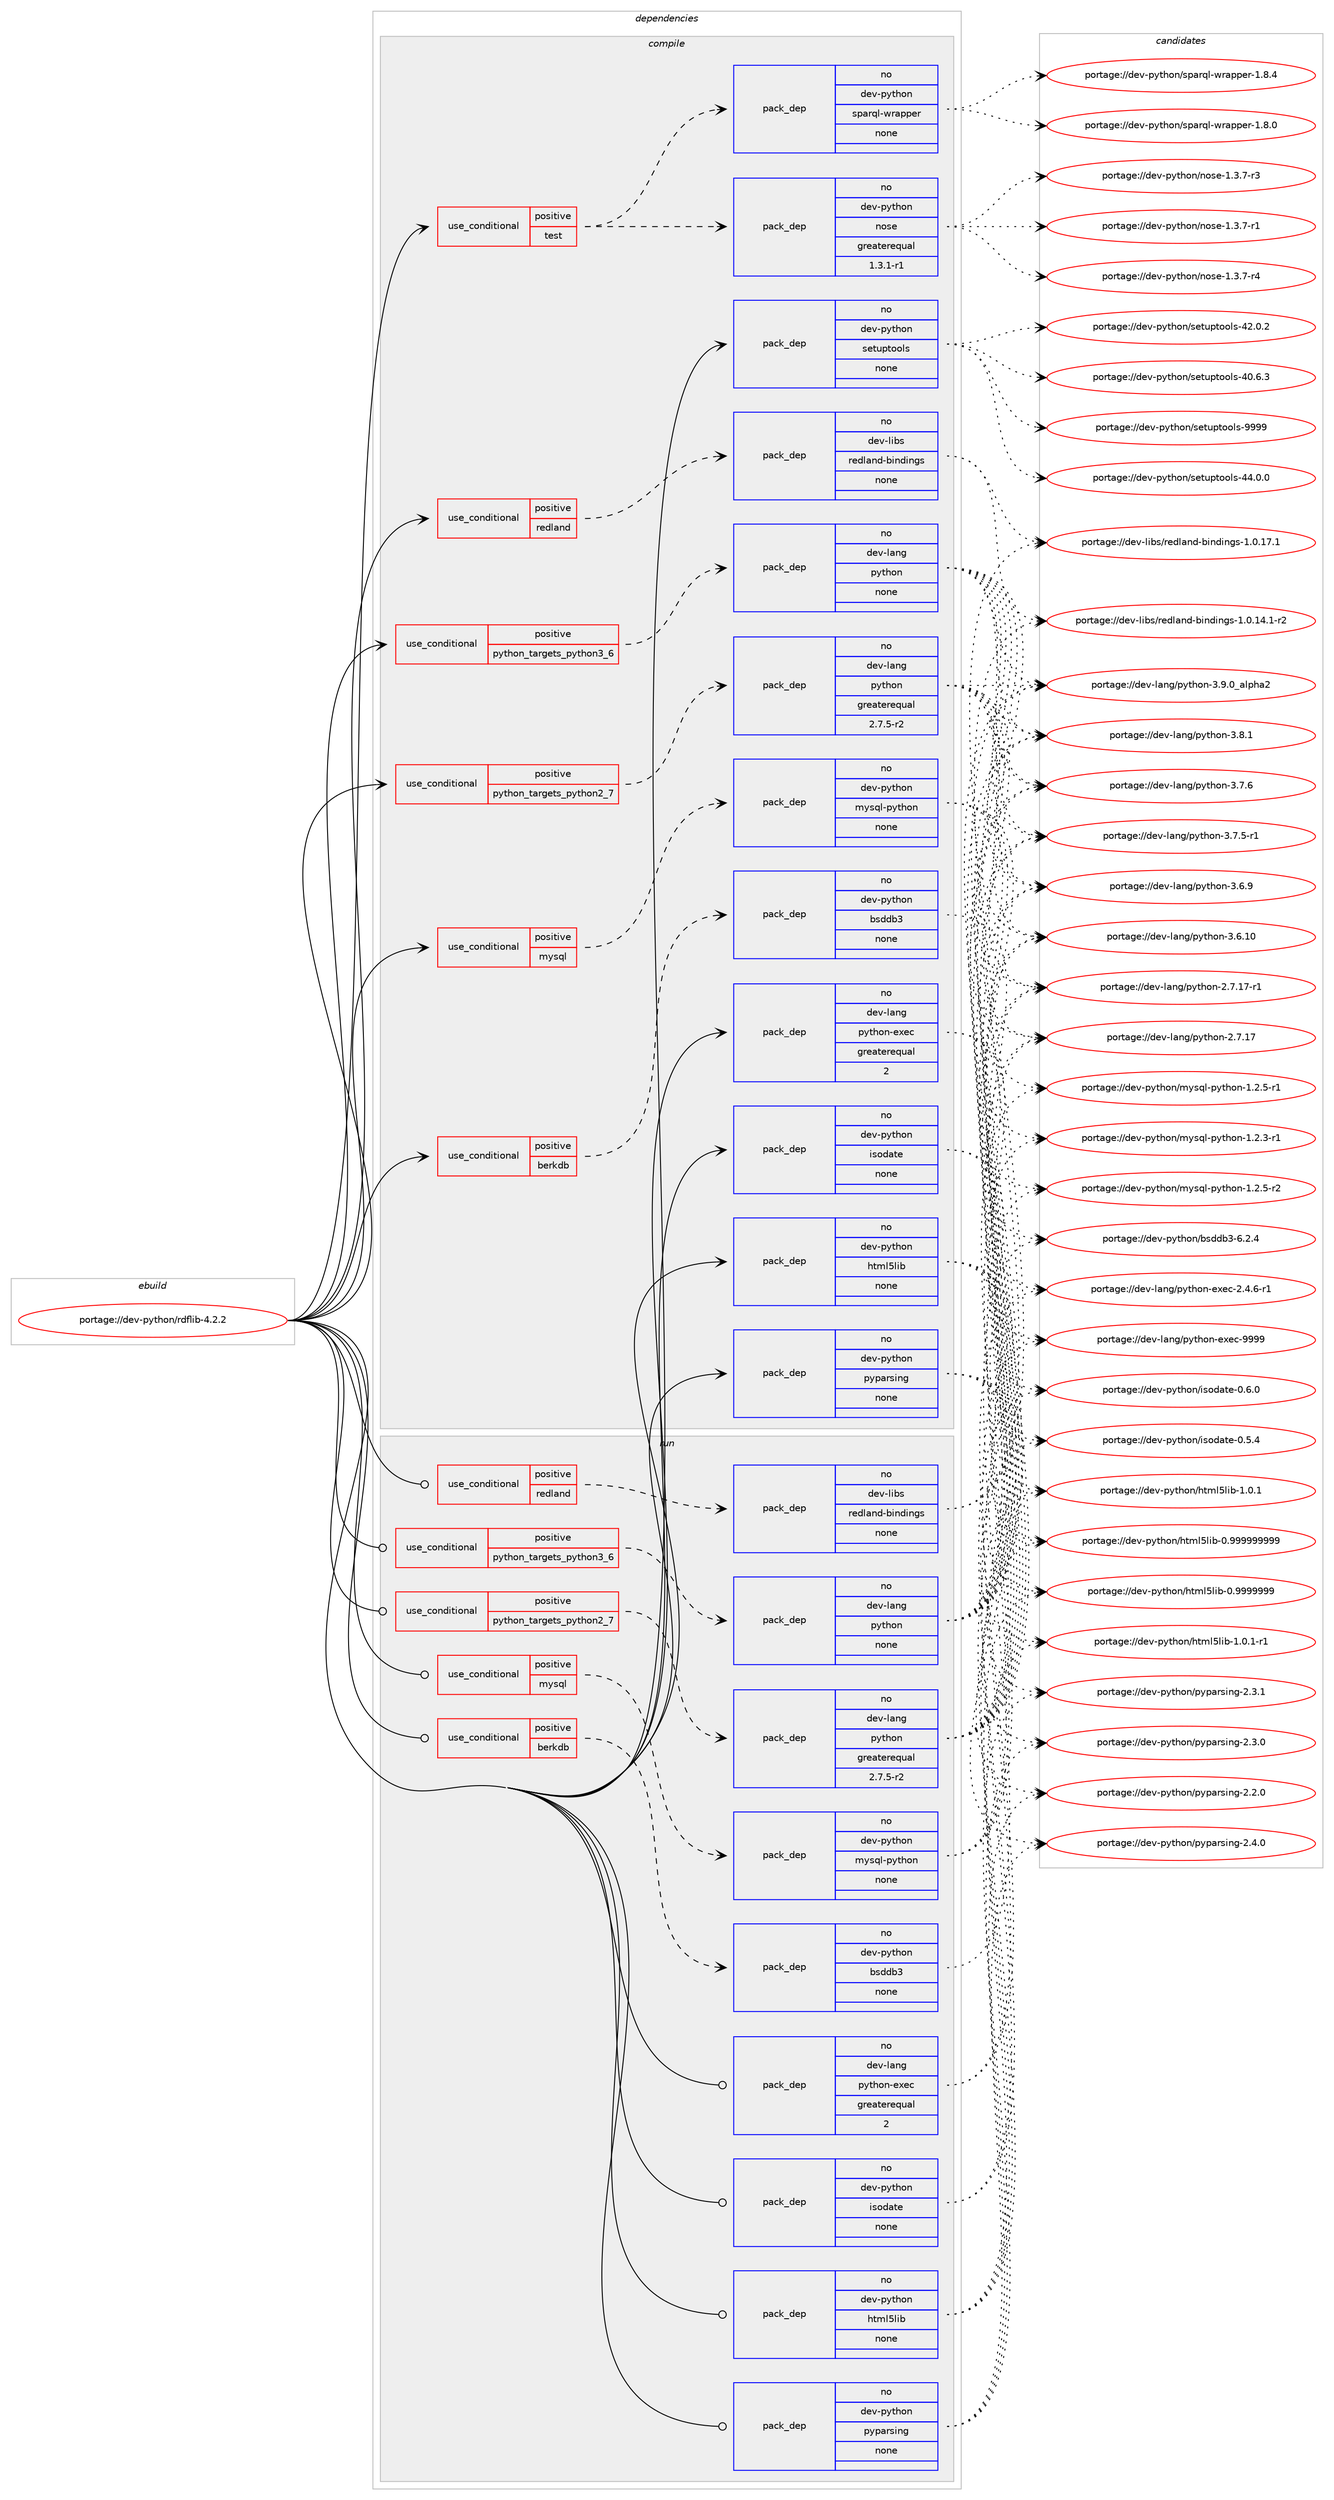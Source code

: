 digraph prolog {

# *************
# Graph options
# *************

newrank=true;
concentrate=true;
compound=true;
graph [rankdir=LR,fontname=Helvetica,fontsize=10,ranksep=1.5];#, ranksep=2.5, nodesep=0.2];
edge  [arrowhead=vee];
node  [fontname=Helvetica,fontsize=10];

# **********
# The ebuild
# **********

subgraph cluster_leftcol {
color=gray;
rank=same;
label=<<i>ebuild</i>>;
id [label="portage://dev-python/rdflib-4.2.2", color=red, width=4, href="../dev-python/rdflib-4.2.2.svg"];
}

# ****************
# The dependencies
# ****************

subgraph cluster_midcol {
color=gray;
label=<<i>dependencies</i>>;
subgraph cluster_compile {
fillcolor="#eeeeee";
style=filled;
label=<<i>compile</i>>;
subgraph cond106938 {
dependency428871 [label=<<TABLE BORDER="0" CELLBORDER="1" CELLSPACING="0" CELLPADDING="4"><TR><TD ROWSPAN="3" CELLPADDING="10">use_conditional</TD></TR><TR><TD>positive</TD></TR><TR><TD>berkdb</TD></TR></TABLE>>, shape=none, color=red];
subgraph pack317033 {
dependency428872 [label=<<TABLE BORDER="0" CELLBORDER="1" CELLSPACING="0" CELLPADDING="4" WIDTH="220"><TR><TD ROWSPAN="6" CELLPADDING="30">pack_dep</TD></TR><TR><TD WIDTH="110">no</TD></TR><TR><TD>dev-python</TD></TR><TR><TD>bsddb3</TD></TR><TR><TD>none</TD></TR><TR><TD></TD></TR></TABLE>>, shape=none, color=blue];
}
dependency428871:e -> dependency428872:w [weight=20,style="dashed",arrowhead="vee"];
}
id:e -> dependency428871:w [weight=20,style="solid",arrowhead="vee"];
subgraph cond106939 {
dependency428873 [label=<<TABLE BORDER="0" CELLBORDER="1" CELLSPACING="0" CELLPADDING="4"><TR><TD ROWSPAN="3" CELLPADDING="10">use_conditional</TD></TR><TR><TD>positive</TD></TR><TR><TD>mysql</TD></TR></TABLE>>, shape=none, color=red];
subgraph pack317034 {
dependency428874 [label=<<TABLE BORDER="0" CELLBORDER="1" CELLSPACING="0" CELLPADDING="4" WIDTH="220"><TR><TD ROWSPAN="6" CELLPADDING="30">pack_dep</TD></TR><TR><TD WIDTH="110">no</TD></TR><TR><TD>dev-python</TD></TR><TR><TD>mysql-python</TD></TR><TR><TD>none</TD></TR><TR><TD></TD></TR></TABLE>>, shape=none, color=blue];
}
dependency428873:e -> dependency428874:w [weight=20,style="dashed",arrowhead="vee"];
}
id:e -> dependency428873:w [weight=20,style="solid",arrowhead="vee"];
subgraph cond106940 {
dependency428875 [label=<<TABLE BORDER="0" CELLBORDER="1" CELLSPACING="0" CELLPADDING="4"><TR><TD ROWSPAN="3" CELLPADDING="10">use_conditional</TD></TR><TR><TD>positive</TD></TR><TR><TD>python_targets_python2_7</TD></TR></TABLE>>, shape=none, color=red];
subgraph pack317035 {
dependency428876 [label=<<TABLE BORDER="0" CELLBORDER="1" CELLSPACING="0" CELLPADDING="4" WIDTH="220"><TR><TD ROWSPAN="6" CELLPADDING="30">pack_dep</TD></TR><TR><TD WIDTH="110">no</TD></TR><TR><TD>dev-lang</TD></TR><TR><TD>python</TD></TR><TR><TD>greaterequal</TD></TR><TR><TD>2.7.5-r2</TD></TR></TABLE>>, shape=none, color=blue];
}
dependency428875:e -> dependency428876:w [weight=20,style="dashed",arrowhead="vee"];
}
id:e -> dependency428875:w [weight=20,style="solid",arrowhead="vee"];
subgraph cond106941 {
dependency428877 [label=<<TABLE BORDER="0" CELLBORDER="1" CELLSPACING="0" CELLPADDING="4"><TR><TD ROWSPAN="3" CELLPADDING="10">use_conditional</TD></TR><TR><TD>positive</TD></TR><TR><TD>python_targets_python3_6</TD></TR></TABLE>>, shape=none, color=red];
subgraph pack317036 {
dependency428878 [label=<<TABLE BORDER="0" CELLBORDER="1" CELLSPACING="0" CELLPADDING="4" WIDTH="220"><TR><TD ROWSPAN="6" CELLPADDING="30">pack_dep</TD></TR><TR><TD WIDTH="110">no</TD></TR><TR><TD>dev-lang</TD></TR><TR><TD>python</TD></TR><TR><TD>none</TD></TR><TR><TD></TD></TR></TABLE>>, shape=none, color=blue];
}
dependency428877:e -> dependency428878:w [weight=20,style="dashed",arrowhead="vee"];
}
id:e -> dependency428877:w [weight=20,style="solid",arrowhead="vee"];
subgraph cond106942 {
dependency428879 [label=<<TABLE BORDER="0" CELLBORDER="1" CELLSPACING="0" CELLPADDING="4"><TR><TD ROWSPAN="3" CELLPADDING="10">use_conditional</TD></TR><TR><TD>positive</TD></TR><TR><TD>redland</TD></TR></TABLE>>, shape=none, color=red];
subgraph pack317037 {
dependency428880 [label=<<TABLE BORDER="0" CELLBORDER="1" CELLSPACING="0" CELLPADDING="4" WIDTH="220"><TR><TD ROWSPAN="6" CELLPADDING="30">pack_dep</TD></TR><TR><TD WIDTH="110">no</TD></TR><TR><TD>dev-libs</TD></TR><TR><TD>redland-bindings</TD></TR><TR><TD>none</TD></TR><TR><TD></TD></TR></TABLE>>, shape=none, color=blue];
}
dependency428879:e -> dependency428880:w [weight=20,style="dashed",arrowhead="vee"];
}
id:e -> dependency428879:w [weight=20,style="solid",arrowhead="vee"];
subgraph cond106943 {
dependency428881 [label=<<TABLE BORDER="0" CELLBORDER="1" CELLSPACING="0" CELLPADDING="4"><TR><TD ROWSPAN="3" CELLPADDING="10">use_conditional</TD></TR><TR><TD>positive</TD></TR><TR><TD>test</TD></TR></TABLE>>, shape=none, color=red];
subgraph pack317038 {
dependency428882 [label=<<TABLE BORDER="0" CELLBORDER="1" CELLSPACING="0" CELLPADDING="4" WIDTH="220"><TR><TD ROWSPAN="6" CELLPADDING="30">pack_dep</TD></TR><TR><TD WIDTH="110">no</TD></TR><TR><TD>dev-python</TD></TR><TR><TD>sparql-wrapper</TD></TR><TR><TD>none</TD></TR><TR><TD></TD></TR></TABLE>>, shape=none, color=blue];
}
dependency428881:e -> dependency428882:w [weight=20,style="dashed",arrowhead="vee"];
subgraph pack317039 {
dependency428883 [label=<<TABLE BORDER="0" CELLBORDER="1" CELLSPACING="0" CELLPADDING="4" WIDTH="220"><TR><TD ROWSPAN="6" CELLPADDING="30">pack_dep</TD></TR><TR><TD WIDTH="110">no</TD></TR><TR><TD>dev-python</TD></TR><TR><TD>nose</TD></TR><TR><TD>greaterequal</TD></TR><TR><TD>1.3.1-r1</TD></TR></TABLE>>, shape=none, color=blue];
}
dependency428881:e -> dependency428883:w [weight=20,style="dashed",arrowhead="vee"];
}
id:e -> dependency428881:w [weight=20,style="solid",arrowhead="vee"];
subgraph pack317040 {
dependency428884 [label=<<TABLE BORDER="0" CELLBORDER="1" CELLSPACING="0" CELLPADDING="4" WIDTH="220"><TR><TD ROWSPAN="6" CELLPADDING="30">pack_dep</TD></TR><TR><TD WIDTH="110">no</TD></TR><TR><TD>dev-lang</TD></TR><TR><TD>python-exec</TD></TR><TR><TD>greaterequal</TD></TR><TR><TD>2</TD></TR></TABLE>>, shape=none, color=blue];
}
id:e -> dependency428884:w [weight=20,style="solid",arrowhead="vee"];
subgraph pack317041 {
dependency428885 [label=<<TABLE BORDER="0" CELLBORDER="1" CELLSPACING="0" CELLPADDING="4" WIDTH="220"><TR><TD ROWSPAN="6" CELLPADDING="30">pack_dep</TD></TR><TR><TD WIDTH="110">no</TD></TR><TR><TD>dev-python</TD></TR><TR><TD>html5lib</TD></TR><TR><TD>none</TD></TR><TR><TD></TD></TR></TABLE>>, shape=none, color=blue];
}
id:e -> dependency428885:w [weight=20,style="solid",arrowhead="vee"];
subgraph pack317042 {
dependency428886 [label=<<TABLE BORDER="0" CELLBORDER="1" CELLSPACING="0" CELLPADDING="4" WIDTH="220"><TR><TD ROWSPAN="6" CELLPADDING="30">pack_dep</TD></TR><TR><TD WIDTH="110">no</TD></TR><TR><TD>dev-python</TD></TR><TR><TD>isodate</TD></TR><TR><TD>none</TD></TR><TR><TD></TD></TR></TABLE>>, shape=none, color=blue];
}
id:e -> dependency428886:w [weight=20,style="solid",arrowhead="vee"];
subgraph pack317043 {
dependency428887 [label=<<TABLE BORDER="0" CELLBORDER="1" CELLSPACING="0" CELLPADDING="4" WIDTH="220"><TR><TD ROWSPAN="6" CELLPADDING="30">pack_dep</TD></TR><TR><TD WIDTH="110">no</TD></TR><TR><TD>dev-python</TD></TR><TR><TD>pyparsing</TD></TR><TR><TD>none</TD></TR><TR><TD></TD></TR></TABLE>>, shape=none, color=blue];
}
id:e -> dependency428887:w [weight=20,style="solid",arrowhead="vee"];
subgraph pack317044 {
dependency428888 [label=<<TABLE BORDER="0" CELLBORDER="1" CELLSPACING="0" CELLPADDING="4" WIDTH="220"><TR><TD ROWSPAN="6" CELLPADDING="30">pack_dep</TD></TR><TR><TD WIDTH="110">no</TD></TR><TR><TD>dev-python</TD></TR><TR><TD>setuptools</TD></TR><TR><TD>none</TD></TR><TR><TD></TD></TR></TABLE>>, shape=none, color=blue];
}
id:e -> dependency428888:w [weight=20,style="solid",arrowhead="vee"];
}
subgraph cluster_compileandrun {
fillcolor="#eeeeee";
style=filled;
label=<<i>compile and run</i>>;
}
subgraph cluster_run {
fillcolor="#eeeeee";
style=filled;
label=<<i>run</i>>;
subgraph cond106944 {
dependency428889 [label=<<TABLE BORDER="0" CELLBORDER="1" CELLSPACING="0" CELLPADDING="4"><TR><TD ROWSPAN="3" CELLPADDING="10">use_conditional</TD></TR><TR><TD>positive</TD></TR><TR><TD>berkdb</TD></TR></TABLE>>, shape=none, color=red];
subgraph pack317045 {
dependency428890 [label=<<TABLE BORDER="0" CELLBORDER="1" CELLSPACING="0" CELLPADDING="4" WIDTH="220"><TR><TD ROWSPAN="6" CELLPADDING="30">pack_dep</TD></TR><TR><TD WIDTH="110">no</TD></TR><TR><TD>dev-python</TD></TR><TR><TD>bsddb3</TD></TR><TR><TD>none</TD></TR><TR><TD></TD></TR></TABLE>>, shape=none, color=blue];
}
dependency428889:e -> dependency428890:w [weight=20,style="dashed",arrowhead="vee"];
}
id:e -> dependency428889:w [weight=20,style="solid",arrowhead="odot"];
subgraph cond106945 {
dependency428891 [label=<<TABLE BORDER="0" CELLBORDER="1" CELLSPACING="0" CELLPADDING="4"><TR><TD ROWSPAN="3" CELLPADDING="10">use_conditional</TD></TR><TR><TD>positive</TD></TR><TR><TD>mysql</TD></TR></TABLE>>, shape=none, color=red];
subgraph pack317046 {
dependency428892 [label=<<TABLE BORDER="0" CELLBORDER="1" CELLSPACING="0" CELLPADDING="4" WIDTH="220"><TR><TD ROWSPAN="6" CELLPADDING="30">pack_dep</TD></TR><TR><TD WIDTH="110">no</TD></TR><TR><TD>dev-python</TD></TR><TR><TD>mysql-python</TD></TR><TR><TD>none</TD></TR><TR><TD></TD></TR></TABLE>>, shape=none, color=blue];
}
dependency428891:e -> dependency428892:w [weight=20,style="dashed",arrowhead="vee"];
}
id:e -> dependency428891:w [weight=20,style="solid",arrowhead="odot"];
subgraph cond106946 {
dependency428893 [label=<<TABLE BORDER="0" CELLBORDER="1" CELLSPACING="0" CELLPADDING="4"><TR><TD ROWSPAN="3" CELLPADDING="10">use_conditional</TD></TR><TR><TD>positive</TD></TR><TR><TD>python_targets_python2_7</TD></TR></TABLE>>, shape=none, color=red];
subgraph pack317047 {
dependency428894 [label=<<TABLE BORDER="0" CELLBORDER="1" CELLSPACING="0" CELLPADDING="4" WIDTH="220"><TR><TD ROWSPAN="6" CELLPADDING="30">pack_dep</TD></TR><TR><TD WIDTH="110">no</TD></TR><TR><TD>dev-lang</TD></TR><TR><TD>python</TD></TR><TR><TD>greaterequal</TD></TR><TR><TD>2.7.5-r2</TD></TR></TABLE>>, shape=none, color=blue];
}
dependency428893:e -> dependency428894:w [weight=20,style="dashed",arrowhead="vee"];
}
id:e -> dependency428893:w [weight=20,style="solid",arrowhead="odot"];
subgraph cond106947 {
dependency428895 [label=<<TABLE BORDER="0" CELLBORDER="1" CELLSPACING="0" CELLPADDING="4"><TR><TD ROWSPAN="3" CELLPADDING="10">use_conditional</TD></TR><TR><TD>positive</TD></TR><TR><TD>python_targets_python3_6</TD></TR></TABLE>>, shape=none, color=red];
subgraph pack317048 {
dependency428896 [label=<<TABLE BORDER="0" CELLBORDER="1" CELLSPACING="0" CELLPADDING="4" WIDTH="220"><TR><TD ROWSPAN="6" CELLPADDING="30">pack_dep</TD></TR><TR><TD WIDTH="110">no</TD></TR><TR><TD>dev-lang</TD></TR><TR><TD>python</TD></TR><TR><TD>none</TD></TR><TR><TD></TD></TR></TABLE>>, shape=none, color=blue];
}
dependency428895:e -> dependency428896:w [weight=20,style="dashed",arrowhead="vee"];
}
id:e -> dependency428895:w [weight=20,style="solid",arrowhead="odot"];
subgraph cond106948 {
dependency428897 [label=<<TABLE BORDER="0" CELLBORDER="1" CELLSPACING="0" CELLPADDING="4"><TR><TD ROWSPAN="3" CELLPADDING="10">use_conditional</TD></TR><TR><TD>positive</TD></TR><TR><TD>redland</TD></TR></TABLE>>, shape=none, color=red];
subgraph pack317049 {
dependency428898 [label=<<TABLE BORDER="0" CELLBORDER="1" CELLSPACING="0" CELLPADDING="4" WIDTH="220"><TR><TD ROWSPAN="6" CELLPADDING="30">pack_dep</TD></TR><TR><TD WIDTH="110">no</TD></TR><TR><TD>dev-libs</TD></TR><TR><TD>redland-bindings</TD></TR><TR><TD>none</TD></TR><TR><TD></TD></TR></TABLE>>, shape=none, color=blue];
}
dependency428897:e -> dependency428898:w [weight=20,style="dashed",arrowhead="vee"];
}
id:e -> dependency428897:w [weight=20,style="solid",arrowhead="odot"];
subgraph pack317050 {
dependency428899 [label=<<TABLE BORDER="0" CELLBORDER="1" CELLSPACING="0" CELLPADDING="4" WIDTH="220"><TR><TD ROWSPAN="6" CELLPADDING="30">pack_dep</TD></TR><TR><TD WIDTH="110">no</TD></TR><TR><TD>dev-lang</TD></TR><TR><TD>python-exec</TD></TR><TR><TD>greaterequal</TD></TR><TR><TD>2</TD></TR></TABLE>>, shape=none, color=blue];
}
id:e -> dependency428899:w [weight=20,style="solid",arrowhead="odot"];
subgraph pack317051 {
dependency428900 [label=<<TABLE BORDER="0" CELLBORDER="1" CELLSPACING="0" CELLPADDING="4" WIDTH="220"><TR><TD ROWSPAN="6" CELLPADDING="30">pack_dep</TD></TR><TR><TD WIDTH="110">no</TD></TR><TR><TD>dev-python</TD></TR><TR><TD>html5lib</TD></TR><TR><TD>none</TD></TR><TR><TD></TD></TR></TABLE>>, shape=none, color=blue];
}
id:e -> dependency428900:w [weight=20,style="solid",arrowhead="odot"];
subgraph pack317052 {
dependency428901 [label=<<TABLE BORDER="0" CELLBORDER="1" CELLSPACING="0" CELLPADDING="4" WIDTH="220"><TR><TD ROWSPAN="6" CELLPADDING="30">pack_dep</TD></TR><TR><TD WIDTH="110">no</TD></TR><TR><TD>dev-python</TD></TR><TR><TD>isodate</TD></TR><TR><TD>none</TD></TR><TR><TD></TD></TR></TABLE>>, shape=none, color=blue];
}
id:e -> dependency428901:w [weight=20,style="solid",arrowhead="odot"];
subgraph pack317053 {
dependency428902 [label=<<TABLE BORDER="0" CELLBORDER="1" CELLSPACING="0" CELLPADDING="4" WIDTH="220"><TR><TD ROWSPAN="6" CELLPADDING="30">pack_dep</TD></TR><TR><TD WIDTH="110">no</TD></TR><TR><TD>dev-python</TD></TR><TR><TD>pyparsing</TD></TR><TR><TD>none</TD></TR><TR><TD></TD></TR></TABLE>>, shape=none, color=blue];
}
id:e -> dependency428902:w [weight=20,style="solid",arrowhead="odot"];
}
}

# **************
# The candidates
# **************

subgraph cluster_choices {
rank=same;
color=gray;
label=<<i>candidates</i>>;

subgraph choice317033 {
color=black;
nodesep=1;
choice1001011184511212111610411111047981151001009851455446504652 [label="portage://dev-python/bsddb3-6.2.4", color=red, width=4,href="../dev-python/bsddb3-6.2.4.svg"];
dependency428872:e -> choice1001011184511212111610411111047981151001009851455446504652:w [style=dotted,weight="100"];
}
subgraph choice317034 {
color=black;
nodesep=1;
choice1001011184511212111610411111047109121115113108451121211161041111104549465046534511450 [label="portage://dev-python/mysql-python-1.2.5-r2", color=red, width=4,href="../dev-python/mysql-python-1.2.5-r2.svg"];
choice1001011184511212111610411111047109121115113108451121211161041111104549465046534511449 [label="portage://dev-python/mysql-python-1.2.5-r1", color=red, width=4,href="../dev-python/mysql-python-1.2.5-r1.svg"];
choice1001011184511212111610411111047109121115113108451121211161041111104549465046514511449 [label="portage://dev-python/mysql-python-1.2.3-r1", color=red, width=4,href="../dev-python/mysql-python-1.2.3-r1.svg"];
dependency428874:e -> choice1001011184511212111610411111047109121115113108451121211161041111104549465046534511450:w [style=dotted,weight="100"];
dependency428874:e -> choice1001011184511212111610411111047109121115113108451121211161041111104549465046534511449:w [style=dotted,weight="100"];
dependency428874:e -> choice1001011184511212111610411111047109121115113108451121211161041111104549465046514511449:w [style=dotted,weight="100"];
}
subgraph choice317035 {
color=black;
nodesep=1;
choice10010111845108971101034711212111610411111045514657464895971081121049750 [label="portage://dev-lang/python-3.9.0_alpha2", color=red, width=4,href="../dev-lang/python-3.9.0_alpha2.svg"];
choice100101118451089711010347112121116104111110455146564649 [label="portage://dev-lang/python-3.8.1", color=red, width=4,href="../dev-lang/python-3.8.1.svg"];
choice100101118451089711010347112121116104111110455146554654 [label="portage://dev-lang/python-3.7.6", color=red, width=4,href="../dev-lang/python-3.7.6.svg"];
choice1001011184510897110103471121211161041111104551465546534511449 [label="portage://dev-lang/python-3.7.5-r1", color=red, width=4,href="../dev-lang/python-3.7.5-r1.svg"];
choice100101118451089711010347112121116104111110455146544657 [label="portage://dev-lang/python-3.6.9", color=red, width=4,href="../dev-lang/python-3.6.9.svg"];
choice10010111845108971101034711212111610411111045514654464948 [label="portage://dev-lang/python-3.6.10", color=red, width=4,href="../dev-lang/python-3.6.10.svg"];
choice100101118451089711010347112121116104111110455046554649554511449 [label="portage://dev-lang/python-2.7.17-r1", color=red, width=4,href="../dev-lang/python-2.7.17-r1.svg"];
choice10010111845108971101034711212111610411111045504655464955 [label="portage://dev-lang/python-2.7.17", color=red, width=4,href="../dev-lang/python-2.7.17.svg"];
dependency428876:e -> choice10010111845108971101034711212111610411111045514657464895971081121049750:w [style=dotted,weight="100"];
dependency428876:e -> choice100101118451089711010347112121116104111110455146564649:w [style=dotted,weight="100"];
dependency428876:e -> choice100101118451089711010347112121116104111110455146554654:w [style=dotted,weight="100"];
dependency428876:e -> choice1001011184510897110103471121211161041111104551465546534511449:w [style=dotted,weight="100"];
dependency428876:e -> choice100101118451089711010347112121116104111110455146544657:w [style=dotted,weight="100"];
dependency428876:e -> choice10010111845108971101034711212111610411111045514654464948:w [style=dotted,weight="100"];
dependency428876:e -> choice100101118451089711010347112121116104111110455046554649554511449:w [style=dotted,weight="100"];
dependency428876:e -> choice10010111845108971101034711212111610411111045504655464955:w [style=dotted,weight="100"];
}
subgraph choice317036 {
color=black;
nodesep=1;
choice10010111845108971101034711212111610411111045514657464895971081121049750 [label="portage://dev-lang/python-3.9.0_alpha2", color=red, width=4,href="../dev-lang/python-3.9.0_alpha2.svg"];
choice100101118451089711010347112121116104111110455146564649 [label="portage://dev-lang/python-3.8.1", color=red, width=4,href="../dev-lang/python-3.8.1.svg"];
choice100101118451089711010347112121116104111110455146554654 [label="portage://dev-lang/python-3.7.6", color=red, width=4,href="../dev-lang/python-3.7.6.svg"];
choice1001011184510897110103471121211161041111104551465546534511449 [label="portage://dev-lang/python-3.7.5-r1", color=red, width=4,href="../dev-lang/python-3.7.5-r1.svg"];
choice100101118451089711010347112121116104111110455146544657 [label="portage://dev-lang/python-3.6.9", color=red, width=4,href="../dev-lang/python-3.6.9.svg"];
choice10010111845108971101034711212111610411111045514654464948 [label="portage://dev-lang/python-3.6.10", color=red, width=4,href="../dev-lang/python-3.6.10.svg"];
choice100101118451089711010347112121116104111110455046554649554511449 [label="portage://dev-lang/python-2.7.17-r1", color=red, width=4,href="../dev-lang/python-2.7.17-r1.svg"];
choice10010111845108971101034711212111610411111045504655464955 [label="portage://dev-lang/python-2.7.17", color=red, width=4,href="../dev-lang/python-2.7.17.svg"];
dependency428878:e -> choice10010111845108971101034711212111610411111045514657464895971081121049750:w [style=dotted,weight="100"];
dependency428878:e -> choice100101118451089711010347112121116104111110455146564649:w [style=dotted,weight="100"];
dependency428878:e -> choice100101118451089711010347112121116104111110455146554654:w [style=dotted,weight="100"];
dependency428878:e -> choice1001011184510897110103471121211161041111104551465546534511449:w [style=dotted,weight="100"];
dependency428878:e -> choice100101118451089711010347112121116104111110455146544657:w [style=dotted,weight="100"];
dependency428878:e -> choice10010111845108971101034711212111610411111045514654464948:w [style=dotted,weight="100"];
dependency428878:e -> choice100101118451089711010347112121116104111110455046554649554511449:w [style=dotted,weight="100"];
dependency428878:e -> choice10010111845108971101034711212111610411111045504655464955:w [style=dotted,weight="100"];
}
subgraph choice317037 {
color=black;
nodesep=1;
choice100101118451081059811547114101100108971101004598105110100105110103115454946484649554649 [label="portage://dev-libs/redland-bindings-1.0.17.1", color=red, width=4,href="../dev-libs/redland-bindings-1.0.17.1.svg"];
choice1001011184510810598115471141011001089711010045981051101001051101031154549464846495246494511450 [label="portage://dev-libs/redland-bindings-1.0.14.1-r2", color=red, width=4,href="../dev-libs/redland-bindings-1.0.14.1-r2.svg"];
dependency428880:e -> choice100101118451081059811547114101100108971101004598105110100105110103115454946484649554649:w [style=dotted,weight="100"];
dependency428880:e -> choice1001011184510810598115471141011001089711010045981051101001051101031154549464846495246494511450:w [style=dotted,weight="100"];
}
subgraph choice317038 {
color=black;
nodesep=1;
choice1001011184511212111610411111047115112971141131084511911497112112101114454946564652 [label="portage://dev-python/sparql-wrapper-1.8.4", color=red, width=4,href="../dev-python/sparql-wrapper-1.8.4.svg"];
choice1001011184511212111610411111047115112971141131084511911497112112101114454946564648 [label="portage://dev-python/sparql-wrapper-1.8.0", color=red, width=4,href="../dev-python/sparql-wrapper-1.8.0.svg"];
dependency428882:e -> choice1001011184511212111610411111047115112971141131084511911497112112101114454946564652:w [style=dotted,weight="100"];
dependency428882:e -> choice1001011184511212111610411111047115112971141131084511911497112112101114454946564648:w [style=dotted,weight="100"];
}
subgraph choice317039 {
color=black;
nodesep=1;
choice10010111845112121116104111110471101111151014549465146554511452 [label="portage://dev-python/nose-1.3.7-r4", color=red, width=4,href="../dev-python/nose-1.3.7-r4.svg"];
choice10010111845112121116104111110471101111151014549465146554511451 [label="portage://dev-python/nose-1.3.7-r3", color=red, width=4,href="../dev-python/nose-1.3.7-r3.svg"];
choice10010111845112121116104111110471101111151014549465146554511449 [label="portage://dev-python/nose-1.3.7-r1", color=red, width=4,href="../dev-python/nose-1.3.7-r1.svg"];
dependency428883:e -> choice10010111845112121116104111110471101111151014549465146554511452:w [style=dotted,weight="100"];
dependency428883:e -> choice10010111845112121116104111110471101111151014549465146554511451:w [style=dotted,weight="100"];
dependency428883:e -> choice10010111845112121116104111110471101111151014549465146554511449:w [style=dotted,weight="100"];
}
subgraph choice317040 {
color=black;
nodesep=1;
choice10010111845108971101034711212111610411111045101120101994557575757 [label="portage://dev-lang/python-exec-9999", color=red, width=4,href="../dev-lang/python-exec-9999.svg"];
choice10010111845108971101034711212111610411111045101120101994550465246544511449 [label="portage://dev-lang/python-exec-2.4.6-r1", color=red, width=4,href="../dev-lang/python-exec-2.4.6-r1.svg"];
dependency428884:e -> choice10010111845108971101034711212111610411111045101120101994557575757:w [style=dotted,weight="100"];
dependency428884:e -> choice10010111845108971101034711212111610411111045101120101994550465246544511449:w [style=dotted,weight="100"];
}
subgraph choice317041 {
color=black;
nodesep=1;
choice100101118451121211161041111104710411610910853108105984549464846494511449 [label="portage://dev-python/html5lib-1.0.1-r1", color=red, width=4,href="../dev-python/html5lib-1.0.1-r1.svg"];
choice10010111845112121116104111110471041161091085310810598454946484649 [label="portage://dev-python/html5lib-1.0.1", color=red, width=4,href="../dev-python/html5lib-1.0.1.svg"];
choice10010111845112121116104111110471041161091085310810598454846575757575757575757 [label="portage://dev-python/html5lib-0.999999999", color=red, width=4,href="../dev-python/html5lib-0.999999999.svg"];
choice1001011184511212111610411111047104116109108531081059845484657575757575757 [label="portage://dev-python/html5lib-0.9999999", color=red, width=4,href="../dev-python/html5lib-0.9999999.svg"];
dependency428885:e -> choice100101118451121211161041111104710411610910853108105984549464846494511449:w [style=dotted,weight="100"];
dependency428885:e -> choice10010111845112121116104111110471041161091085310810598454946484649:w [style=dotted,weight="100"];
dependency428885:e -> choice10010111845112121116104111110471041161091085310810598454846575757575757575757:w [style=dotted,weight="100"];
dependency428885:e -> choice1001011184511212111610411111047104116109108531081059845484657575757575757:w [style=dotted,weight="100"];
}
subgraph choice317042 {
color=black;
nodesep=1;
choice100101118451121211161041111104710511511110097116101454846544648 [label="portage://dev-python/isodate-0.6.0", color=red, width=4,href="../dev-python/isodate-0.6.0.svg"];
choice100101118451121211161041111104710511511110097116101454846534652 [label="portage://dev-python/isodate-0.5.4", color=red, width=4,href="../dev-python/isodate-0.5.4.svg"];
dependency428886:e -> choice100101118451121211161041111104710511511110097116101454846544648:w [style=dotted,weight="100"];
dependency428886:e -> choice100101118451121211161041111104710511511110097116101454846534652:w [style=dotted,weight="100"];
}
subgraph choice317043 {
color=black;
nodesep=1;
choice100101118451121211161041111104711212111297114115105110103455046524648 [label="portage://dev-python/pyparsing-2.4.0", color=red, width=4,href="../dev-python/pyparsing-2.4.0.svg"];
choice100101118451121211161041111104711212111297114115105110103455046514649 [label="portage://dev-python/pyparsing-2.3.1", color=red, width=4,href="../dev-python/pyparsing-2.3.1.svg"];
choice100101118451121211161041111104711212111297114115105110103455046514648 [label="portage://dev-python/pyparsing-2.3.0", color=red, width=4,href="../dev-python/pyparsing-2.3.0.svg"];
choice100101118451121211161041111104711212111297114115105110103455046504648 [label="portage://dev-python/pyparsing-2.2.0", color=red, width=4,href="../dev-python/pyparsing-2.2.0.svg"];
dependency428887:e -> choice100101118451121211161041111104711212111297114115105110103455046524648:w [style=dotted,weight="100"];
dependency428887:e -> choice100101118451121211161041111104711212111297114115105110103455046514649:w [style=dotted,weight="100"];
dependency428887:e -> choice100101118451121211161041111104711212111297114115105110103455046514648:w [style=dotted,weight="100"];
dependency428887:e -> choice100101118451121211161041111104711212111297114115105110103455046504648:w [style=dotted,weight="100"];
}
subgraph choice317044 {
color=black;
nodesep=1;
choice10010111845112121116104111110471151011161171121161111111081154557575757 [label="portage://dev-python/setuptools-9999", color=red, width=4,href="../dev-python/setuptools-9999.svg"];
choice100101118451121211161041111104711510111611711211611111110811545525246484648 [label="portage://dev-python/setuptools-44.0.0", color=red, width=4,href="../dev-python/setuptools-44.0.0.svg"];
choice100101118451121211161041111104711510111611711211611111110811545525046484650 [label="portage://dev-python/setuptools-42.0.2", color=red, width=4,href="../dev-python/setuptools-42.0.2.svg"];
choice100101118451121211161041111104711510111611711211611111110811545524846544651 [label="portage://dev-python/setuptools-40.6.3", color=red, width=4,href="../dev-python/setuptools-40.6.3.svg"];
dependency428888:e -> choice10010111845112121116104111110471151011161171121161111111081154557575757:w [style=dotted,weight="100"];
dependency428888:e -> choice100101118451121211161041111104711510111611711211611111110811545525246484648:w [style=dotted,weight="100"];
dependency428888:e -> choice100101118451121211161041111104711510111611711211611111110811545525046484650:w [style=dotted,weight="100"];
dependency428888:e -> choice100101118451121211161041111104711510111611711211611111110811545524846544651:w [style=dotted,weight="100"];
}
subgraph choice317045 {
color=black;
nodesep=1;
choice1001011184511212111610411111047981151001009851455446504652 [label="portage://dev-python/bsddb3-6.2.4", color=red, width=4,href="../dev-python/bsddb3-6.2.4.svg"];
dependency428890:e -> choice1001011184511212111610411111047981151001009851455446504652:w [style=dotted,weight="100"];
}
subgraph choice317046 {
color=black;
nodesep=1;
choice1001011184511212111610411111047109121115113108451121211161041111104549465046534511450 [label="portage://dev-python/mysql-python-1.2.5-r2", color=red, width=4,href="../dev-python/mysql-python-1.2.5-r2.svg"];
choice1001011184511212111610411111047109121115113108451121211161041111104549465046534511449 [label="portage://dev-python/mysql-python-1.2.5-r1", color=red, width=4,href="../dev-python/mysql-python-1.2.5-r1.svg"];
choice1001011184511212111610411111047109121115113108451121211161041111104549465046514511449 [label="portage://dev-python/mysql-python-1.2.3-r1", color=red, width=4,href="../dev-python/mysql-python-1.2.3-r1.svg"];
dependency428892:e -> choice1001011184511212111610411111047109121115113108451121211161041111104549465046534511450:w [style=dotted,weight="100"];
dependency428892:e -> choice1001011184511212111610411111047109121115113108451121211161041111104549465046534511449:w [style=dotted,weight="100"];
dependency428892:e -> choice1001011184511212111610411111047109121115113108451121211161041111104549465046514511449:w [style=dotted,weight="100"];
}
subgraph choice317047 {
color=black;
nodesep=1;
choice10010111845108971101034711212111610411111045514657464895971081121049750 [label="portage://dev-lang/python-3.9.0_alpha2", color=red, width=4,href="../dev-lang/python-3.9.0_alpha2.svg"];
choice100101118451089711010347112121116104111110455146564649 [label="portage://dev-lang/python-3.8.1", color=red, width=4,href="../dev-lang/python-3.8.1.svg"];
choice100101118451089711010347112121116104111110455146554654 [label="portage://dev-lang/python-3.7.6", color=red, width=4,href="../dev-lang/python-3.7.6.svg"];
choice1001011184510897110103471121211161041111104551465546534511449 [label="portage://dev-lang/python-3.7.5-r1", color=red, width=4,href="../dev-lang/python-3.7.5-r1.svg"];
choice100101118451089711010347112121116104111110455146544657 [label="portage://dev-lang/python-3.6.9", color=red, width=4,href="../dev-lang/python-3.6.9.svg"];
choice10010111845108971101034711212111610411111045514654464948 [label="portage://dev-lang/python-3.6.10", color=red, width=4,href="../dev-lang/python-3.6.10.svg"];
choice100101118451089711010347112121116104111110455046554649554511449 [label="portage://dev-lang/python-2.7.17-r1", color=red, width=4,href="../dev-lang/python-2.7.17-r1.svg"];
choice10010111845108971101034711212111610411111045504655464955 [label="portage://dev-lang/python-2.7.17", color=red, width=4,href="../dev-lang/python-2.7.17.svg"];
dependency428894:e -> choice10010111845108971101034711212111610411111045514657464895971081121049750:w [style=dotted,weight="100"];
dependency428894:e -> choice100101118451089711010347112121116104111110455146564649:w [style=dotted,weight="100"];
dependency428894:e -> choice100101118451089711010347112121116104111110455146554654:w [style=dotted,weight="100"];
dependency428894:e -> choice1001011184510897110103471121211161041111104551465546534511449:w [style=dotted,weight="100"];
dependency428894:e -> choice100101118451089711010347112121116104111110455146544657:w [style=dotted,weight="100"];
dependency428894:e -> choice10010111845108971101034711212111610411111045514654464948:w [style=dotted,weight="100"];
dependency428894:e -> choice100101118451089711010347112121116104111110455046554649554511449:w [style=dotted,weight="100"];
dependency428894:e -> choice10010111845108971101034711212111610411111045504655464955:w [style=dotted,weight="100"];
}
subgraph choice317048 {
color=black;
nodesep=1;
choice10010111845108971101034711212111610411111045514657464895971081121049750 [label="portage://dev-lang/python-3.9.0_alpha2", color=red, width=4,href="../dev-lang/python-3.9.0_alpha2.svg"];
choice100101118451089711010347112121116104111110455146564649 [label="portage://dev-lang/python-3.8.1", color=red, width=4,href="../dev-lang/python-3.8.1.svg"];
choice100101118451089711010347112121116104111110455146554654 [label="portage://dev-lang/python-3.7.6", color=red, width=4,href="../dev-lang/python-3.7.6.svg"];
choice1001011184510897110103471121211161041111104551465546534511449 [label="portage://dev-lang/python-3.7.5-r1", color=red, width=4,href="../dev-lang/python-3.7.5-r1.svg"];
choice100101118451089711010347112121116104111110455146544657 [label="portage://dev-lang/python-3.6.9", color=red, width=4,href="../dev-lang/python-3.6.9.svg"];
choice10010111845108971101034711212111610411111045514654464948 [label="portage://dev-lang/python-3.6.10", color=red, width=4,href="../dev-lang/python-3.6.10.svg"];
choice100101118451089711010347112121116104111110455046554649554511449 [label="portage://dev-lang/python-2.7.17-r1", color=red, width=4,href="../dev-lang/python-2.7.17-r1.svg"];
choice10010111845108971101034711212111610411111045504655464955 [label="portage://dev-lang/python-2.7.17", color=red, width=4,href="../dev-lang/python-2.7.17.svg"];
dependency428896:e -> choice10010111845108971101034711212111610411111045514657464895971081121049750:w [style=dotted,weight="100"];
dependency428896:e -> choice100101118451089711010347112121116104111110455146564649:w [style=dotted,weight="100"];
dependency428896:e -> choice100101118451089711010347112121116104111110455146554654:w [style=dotted,weight="100"];
dependency428896:e -> choice1001011184510897110103471121211161041111104551465546534511449:w [style=dotted,weight="100"];
dependency428896:e -> choice100101118451089711010347112121116104111110455146544657:w [style=dotted,weight="100"];
dependency428896:e -> choice10010111845108971101034711212111610411111045514654464948:w [style=dotted,weight="100"];
dependency428896:e -> choice100101118451089711010347112121116104111110455046554649554511449:w [style=dotted,weight="100"];
dependency428896:e -> choice10010111845108971101034711212111610411111045504655464955:w [style=dotted,weight="100"];
}
subgraph choice317049 {
color=black;
nodesep=1;
choice100101118451081059811547114101100108971101004598105110100105110103115454946484649554649 [label="portage://dev-libs/redland-bindings-1.0.17.1", color=red, width=4,href="../dev-libs/redland-bindings-1.0.17.1.svg"];
choice1001011184510810598115471141011001089711010045981051101001051101031154549464846495246494511450 [label="portage://dev-libs/redland-bindings-1.0.14.1-r2", color=red, width=4,href="../dev-libs/redland-bindings-1.0.14.1-r2.svg"];
dependency428898:e -> choice100101118451081059811547114101100108971101004598105110100105110103115454946484649554649:w [style=dotted,weight="100"];
dependency428898:e -> choice1001011184510810598115471141011001089711010045981051101001051101031154549464846495246494511450:w [style=dotted,weight="100"];
}
subgraph choice317050 {
color=black;
nodesep=1;
choice10010111845108971101034711212111610411111045101120101994557575757 [label="portage://dev-lang/python-exec-9999", color=red, width=4,href="../dev-lang/python-exec-9999.svg"];
choice10010111845108971101034711212111610411111045101120101994550465246544511449 [label="portage://dev-lang/python-exec-2.4.6-r1", color=red, width=4,href="../dev-lang/python-exec-2.4.6-r1.svg"];
dependency428899:e -> choice10010111845108971101034711212111610411111045101120101994557575757:w [style=dotted,weight="100"];
dependency428899:e -> choice10010111845108971101034711212111610411111045101120101994550465246544511449:w [style=dotted,weight="100"];
}
subgraph choice317051 {
color=black;
nodesep=1;
choice100101118451121211161041111104710411610910853108105984549464846494511449 [label="portage://dev-python/html5lib-1.0.1-r1", color=red, width=4,href="../dev-python/html5lib-1.0.1-r1.svg"];
choice10010111845112121116104111110471041161091085310810598454946484649 [label="portage://dev-python/html5lib-1.0.1", color=red, width=4,href="../dev-python/html5lib-1.0.1.svg"];
choice10010111845112121116104111110471041161091085310810598454846575757575757575757 [label="portage://dev-python/html5lib-0.999999999", color=red, width=4,href="../dev-python/html5lib-0.999999999.svg"];
choice1001011184511212111610411111047104116109108531081059845484657575757575757 [label="portage://dev-python/html5lib-0.9999999", color=red, width=4,href="../dev-python/html5lib-0.9999999.svg"];
dependency428900:e -> choice100101118451121211161041111104710411610910853108105984549464846494511449:w [style=dotted,weight="100"];
dependency428900:e -> choice10010111845112121116104111110471041161091085310810598454946484649:w [style=dotted,weight="100"];
dependency428900:e -> choice10010111845112121116104111110471041161091085310810598454846575757575757575757:w [style=dotted,weight="100"];
dependency428900:e -> choice1001011184511212111610411111047104116109108531081059845484657575757575757:w [style=dotted,weight="100"];
}
subgraph choice317052 {
color=black;
nodesep=1;
choice100101118451121211161041111104710511511110097116101454846544648 [label="portage://dev-python/isodate-0.6.0", color=red, width=4,href="../dev-python/isodate-0.6.0.svg"];
choice100101118451121211161041111104710511511110097116101454846534652 [label="portage://dev-python/isodate-0.5.4", color=red, width=4,href="../dev-python/isodate-0.5.4.svg"];
dependency428901:e -> choice100101118451121211161041111104710511511110097116101454846544648:w [style=dotted,weight="100"];
dependency428901:e -> choice100101118451121211161041111104710511511110097116101454846534652:w [style=dotted,weight="100"];
}
subgraph choice317053 {
color=black;
nodesep=1;
choice100101118451121211161041111104711212111297114115105110103455046524648 [label="portage://dev-python/pyparsing-2.4.0", color=red, width=4,href="../dev-python/pyparsing-2.4.0.svg"];
choice100101118451121211161041111104711212111297114115105110103455046514649 [label="portage://dev-python/pyparsing-2.3.1", color=red, width=4,href="../dev-python/pyparsing-2.3.1.svg"];
choice100101118451121211161041111104711212111297114115105110103455046514648 [label="portage://dev-python/pyparsing-2.3.0", color=red, width=4,href="../dev-python/pyparsing-2.3.0.svg"];
choice100101118451121211161041111104711212111297114115105110103455046504648 [label="portage://dev-python/pyparsing-2.2.0", color=red, width=4,href="../dev-python/pyparsing-2.2.0.svg"];
dependency428902:e -> choice100101118451121211161041111104711212111297114115105110103455046524648:w [style=dotted,weight="100"];
dependency428902:e -> choice100101118451121211161041111104711212111297114115105110103455046514649:w [style=dotted,weight="100"];
dependency428902:e -> choice100101118451121211161041111104711212111297114115105110103455046514648:w [style=dotted,weight="100"];
dependency428902:e -> choice100101118451121211161041111104711212111297114115105110103455046504648:w [style=dotted,weight="100"];
}
}

}
